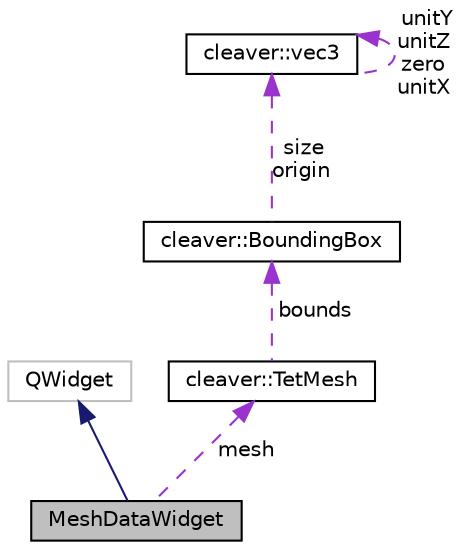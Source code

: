 digraph "MeshDataWidget"
{
  edge [fontname="Helvetica",fontsize="10",labelfontname="Helvetica",labelfontsize="10"];
  node [fontname="Helvetica",fontsize="10",shape=record];
  Node1 [label="MeshDataWidget",height=0.2,width=0.4,color="black", fillcolor="grey75", style="filled", fontcolor="black"];
  Node2 -> Node1 [dir="back",color="midnightblue",fontsize="10",style="solid",fontname="Helvetica"];
  Node2 [label="QWidget",height=0.2,width=0.4,color="grey75", fillcolor="white", style="filled"];
  Node3 -> Node1 [dir="back",color="darkorchid3",fontsize="10",style="dashed",label=" mesh" ,fontname="Helvetica"];
  Node3 [label="cleaver::TetMesh",height=0.2,width=0.4,color="black", fillcolor="white", style="filled",URL="$classcleaver_1_1_tet_mesh.html"];
  Node4 -> Node3 [dir="back",color="darkorchid3",fontsize="10",style="dashed",label=" bounds" ,fontname="Helvetica"];
  Node4 [label="cleaver::BoundingBox",height=0.2,width=0.4,color="black", fillcolor="white", style="filled",URL="$classcleaver_1_1_bounding_box.html"];
  Node5 -> Node4 [dir="back",color="darkorchid3",fontsize="10",style="dashed",label=" size\norigin" ,fontname="Helvetica"];
  Node5 [label="cleaver::vec3",height=0.2,width=0.4,color="black", fillcolor="white", style="filled",URL="$classcleaver_1_1vec3.html"];
  Node5 -> Node5 [dir="back",color="darkorchid3",fontsize="10",style="dashed",label=" unitY\nunitZ\nzero\nunitX" ,fontname="Helvetica"];
}
